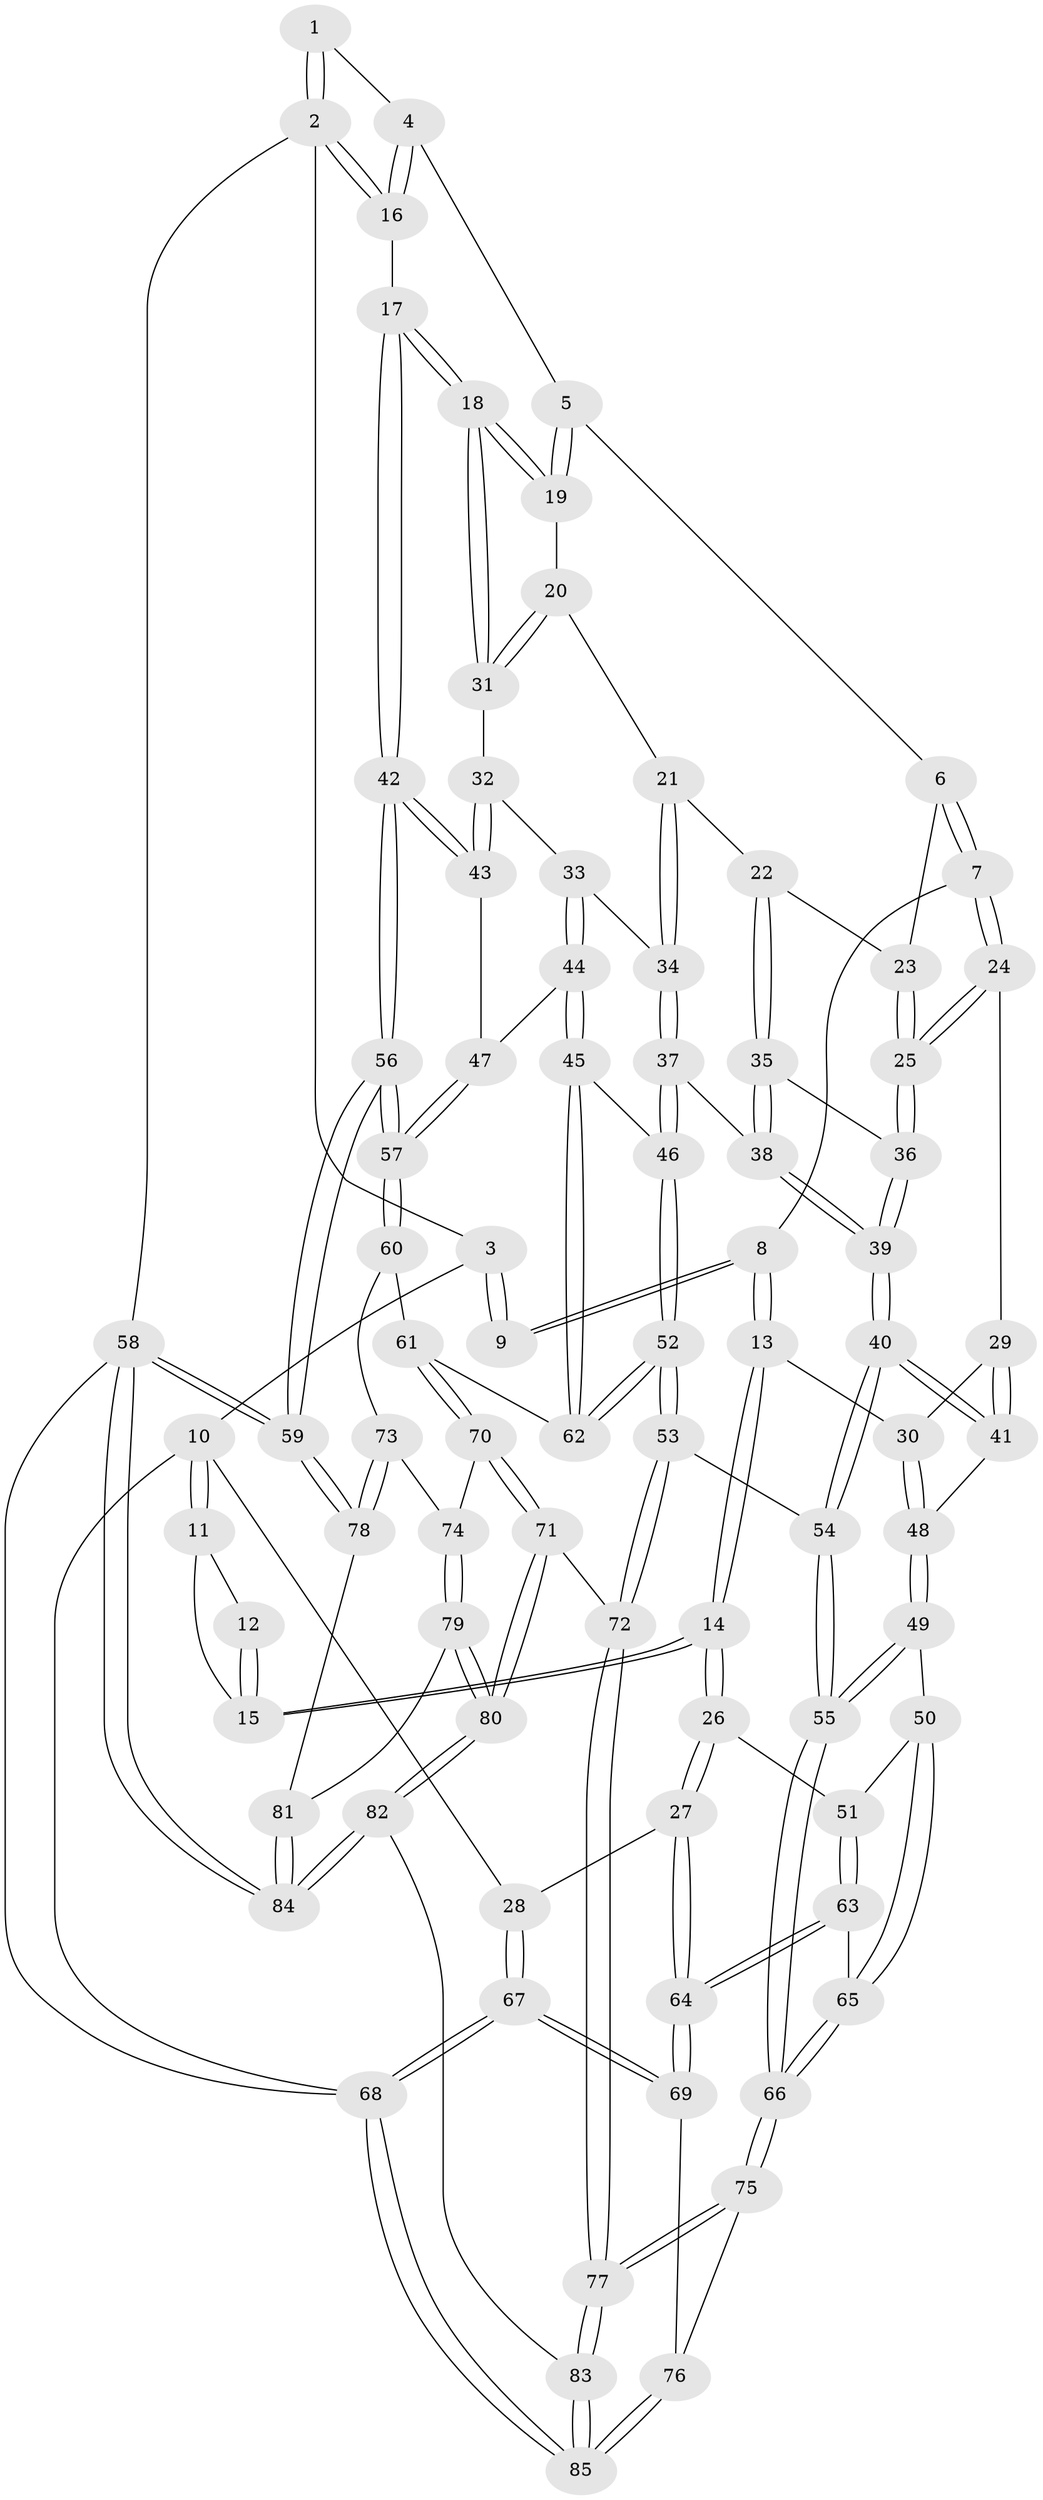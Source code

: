 // Generated by graph-tools (version 1.1) at 2025/38/03/09/25 02:38:52]
// undirected, 85 vertices, 209 edges
graph export_dot {
graph [start="1"]
  node [color=gray90,style=filled];
  1 [pos="+0.7310690330135734+0"];
  2 [pos="+1+0"];
  3 [pos="+0.34028232475351855+0"];
  4 [pos="+0.735004803873245+0.06886645871026859"];
  5 [pos="+0.7196309256324273+0.12216882967687272"];
  6 [pos="+0.7120274591506573+0.1282822268888069"];
  7 [pos="+0.43488163914557953+0.19513179294640584"];
  8 [pos="+0.35330566636527144+0.10430382802678119"];
  9 [pos="+0.3116458448572204+0.028269212954742034"];
  10 [pos="+0+9.901314275443214e-05"];
  11 [pos="+0+0.08389571015320621"];
  12 [pos="+0.23898794916159652+0.07502066940436992"];
  13 [pos="+0.19624243050099027+0.3950218247686317"];
  14 [pos="+0.1287643950233284+0.40509161623297474"];
  15 [pos="+0.11983490523826414+0.24365905587383033"];
  16 [pos="+1+0.23251854026638738"];
  17 [pos="+1+0.252348012732307"];
  18 [pos="+1+0.26606160520053346"];
  19 [pos="+0.8288834124478552+0.26421011199350075"];
  20 [pos="+0.8199094726177062+0.29842338535495"];
  21 [pos="+0.7919829354205054+0.3402389755760881"];
  22 [pos="+0.7134707409178921+0.36062214548803473"];
  23 [pos="+0.6785890356972334+0.2187711513544916"];
  24 [pos="+0.4441395115740572+0.2744568047804825"];
  25 [pos="+0.59002442211833+0.3435934855067687"];
  26 [pos="+0.06682182728492189+0.46386712977245775"];
  27 [pos="+0+0.4778870146941924"];
  28 [pos="+0+0.4800055272922158"];
  29 [pos="+0.4382255027353062+0.28611517795607627"];
  30 [pos="+0.26337743413219045+0.4044624893591307"];
  31 [pos="+0.902164506872331+0.4119717033065493"];
  32 [pos="+0.8919952644534717+0.42755794935744673"];
  33 [pos="+0.8282420990906579+0.44784785471994915"];
  34 [pos="+0.8057198810627796+0.4414817872132609"];
  35 [pos="+0.6955257379812804+0.37750723096182404"];
  36 [pos="+0.592176412933258+0.34816798024944307"];
  37 [pos="+0.7438795937900076+0.47589876188903896"];
  38 [pos="+0.7092010964552987+0.46452960915173247"];
  39 [pos="+0.5631644345492732+0.5299990158499157"];
  40 [pos="+0.5574226336850235+0.5373861107811286"];
  41 [pos="+0.46195376247702036+0.4848935038393573"];
  42 [pos="+1+0.4675920554777089"];
  43 [pos="+0.9325745447071226+0.5095809672872158"];
  44 [pos="+0.8664907751607835+0.5593788760859372"];
  45 [pos="+0.8492659284352172+0.5749140408270873"];
  46 [pos="+0.7608584853409818+0.5322237762011295"];
  47 [pos="+0.8946958754678642+0.5524673131329032"];
  48 [pos="+0.3609163314694411+0.5017821373577626"];
  49 [pos="+0.3168626315425608+0.6279944989204201"];
  50 [pos="+0.10481367309663372+0.5090134526221113"];
  51 [pos="+0.07258835950431365+0.4722494701172051"];
  52 [pos="+0.6688401807370596+0.673720090807525"];
  53 [pos="+0.6626200956483156+0.6764027179640043"];
  54 [pos="+0.5675461415053559+0.6148793471662699"];
  55 [pos="+0.35797687090960884+0.7699379180176562"];
  56 [pos="+1+0.7197757846006514"];
  57 [pos="+1+0.6993864985355946"];
  58 [pos="+1+1"];
  59 [pos="+1+0.8717850279573033"];
  60 [pos="+0.9271428085782311+0.715630297090311"];
  61 [pos="+0.8686109584617319+0.6966038799469079"];
  62 [pos="+0.8300528605433851+0.6576440869005906"];
  63 [pos="+0.08052720107228935+0.7435319317063235"];
  64 [pos="+0.07827989320710749+0.745793733227711"];
  65 [pos="+0.1695739297148762+0.7006799238313796"];
  66 [pos="+0.3523190736593182+0.7850558903902142"];
  67 [pos="+0+0.8039497784896303"];
  68 [pos="+0+1"];
  69 [pos="+0.050831903452536+0.7863901141489913"];
  70 [pos="+0.7925864404672254+0.8052752760819604"];
  71 [pos="+0.7180829631990219+0.8016634310958132"];
  72 [pos="+0.6732027371776124+0.7520343482145241"];
  73 [pos="+0.890567039808119+0.8128041358740402"];
  74 [pos="+0.8240723344210551+0.8316797091773551"];
  75 [pos="+0.3522950256888065+0.791582653324389"];
  76 [pos="+0.1717962835484817+0.8970043542088056"];
  77 [pos="+0.4663022406362484+0.9464175243013186"];
  78 [pos="+0.9302079125300547+0.8694846721068307"];
  79 [pos="+0.8394419790276498+0.9134570779713316"];
  80 [pos="+0.712922551052113+0.9358082194797475"];
  81 [pos="+0.8599024965576411+0.9266586167635997"];
  82 [pos="+0.5500112733315634+1"];
  83 [pos="+0.5349311217263667+1"];
  84 [pos="+1+1"];
  85 [pos="+0+1"];
  1 -- 2;
  1 -- 2;
  1 -- 4;
  2 -- 3;
  2 -- 16;
  2 -- 16;
  2 -- 58;
  3 -- 9;
  3 -- 9;
  3 -- 10;
  4 -- 5;
  4 -- 16;
  4 -- 16;
  5 -- 6;
  5 -- 19;
  5 -- 19;
  6 -- 7;
  6 -- 7;
  6 -- 23;
  7 -- 8;
  7 -- 24;
  7 -- 24;
  8 -- 9;
  8 -- 9;
  8 -- 13;
  8 -- 13;
  10 -- 11;
  10 -- 11;
  10 -- 28;
  10 -- 68;
  11 -- 12;
  11 -- 15;
  12 -- 15;
  12 -- 15;
  13 -- 14;
  13 -- 14;
  13 -- 30;
  14 -- 15;
  14 -- 15;
  14 -- 26;
  14 -- 26;
  16 -- 17;
  17 -- 18;
  17 -- 18;
  17 -- 42;
  17 -- 42;
  18 -- 19;
  18 -- 19;
  18 -- 31;
  18 -- 31;
  19 -- 20;
  20 -- 21;
  20 -- 31;
  20 -- 31;
  21 -- 22;
  21 -- 34;
  21 -- 34;
  22 -- 23;
  22 -- 35;
  22 -- 35;
  23 -- 25;
  23 -- 25;
  24 -- 25;
  24 -- 25;
  24 -- 29;
  25 -- 36;
  25 -- 36;
  26 -- 27;
  26 -- 27;
  26 -- 51;
  27 -- 28;
  27 -- 64;
  27 -- 64;
  28 -- 67;
  28 -- 67;
  29 -- 30;
  29 -- 41;
  29 -- 41;
  30 -- 48;
  30 -- 48;
  31 -- 32;
  32 -- 33;
  32 -- 43;
  32 -- 43;
  33 -- 34;
  33 -- 44;
  33 -- 44;
  34 -- 37;
  34 -- 37;
  35 -- 36;
  35 -- 38;
  35 -- 38;
  36 -- 39;
  36 -- 39;
  37 -- 38;
  37 -- 46;
  37 -- 46;
  38 -- 39;
  38 -- 39;
  39 -- 40;
  39 -- 40;
  40 -- 41;
  40 -- 41;
  40 -- 54;
  40 -- 54;
  41 -- 48;
  42 -- 43;
  42 -- 43;
  42 -- 56;
  42 -- 56;
  43 -- 47;
  44 -- 45;
  44 -- 45;
  44 -- 47;
  45 -- 46;
  45 -- 62;
  45 -- 62;
  46 -- 52;
  46 -- 52;
  47 -- 57;
  47 -- 57;
  48 -- 49;
  48 -- 49;
  49 -- 50;
  49 -- 55;
  49 -- 55;
  50 -- 51;
  50 -- 65;
  50 -- 65;
  51 -- 63;
  51 -- 63;
  52 -- 53;
  52 -- 53;
  52 -- 62;
  52 -- 62;
  53 -- 54;
  53 -- 72;
  53 -- 72;
  54 -- 55;
  54 -- 55;
  55 -- 66;
  55 -- 66;
  56 -- 57;
  56 -- 57;
  56 -- 59;
  56 -- 59;
  57 -- 60;
  57 -- 60;
  58 -- 59;
  58 -- 59;
  58 -- 84;
  58 -- 84;
  58 -- 68;
  59 -- 78;
  59 -- 78;
  60 -- 61;
  60 -- 73;
  61 -- 62;
  61 -- 70;
  61 -- 70;
  63 -- 64;
  63 -- 64;
  63 -- 65;
  64 -- 69;
  64 -- 69;
  65 -- 66;
  65 -- 66;
  66 -- 75;
  66 -- 75;
  67 -- 68;
  67 -- 68;
  67 -- 69;
  67 -- 69;
  68 -- 85;
  68 -- 85;
  69 -- 76;
  70 -- 71;
  70 -- 71;
  70 -- 74;
  71 -- 72;
  71 -- 80;
  71 -- 80;
  72 -- 77;
  72 -- 77;
  73 -- 74;
  73 -- 78;
  73 -- 78;
  74 -- 79;
  74 -- 79;
  75 -- 76;
  75 -- 77;
  75 -- 77;
  76 -- 85;
  76 -- 85;
  77 -- 83;
  77 -- 83;
  78 -- 81;
  79 -- 80;
  79 -- 80;
  79 -- 81;
  80 -- 82;
  80 -- 82;
  81 -- 84;
  81 -- 84;
  82 -- 83;
  82 -- 84;
  82 -- 84;
  83 -- 85;
  83 -- 85;
}
